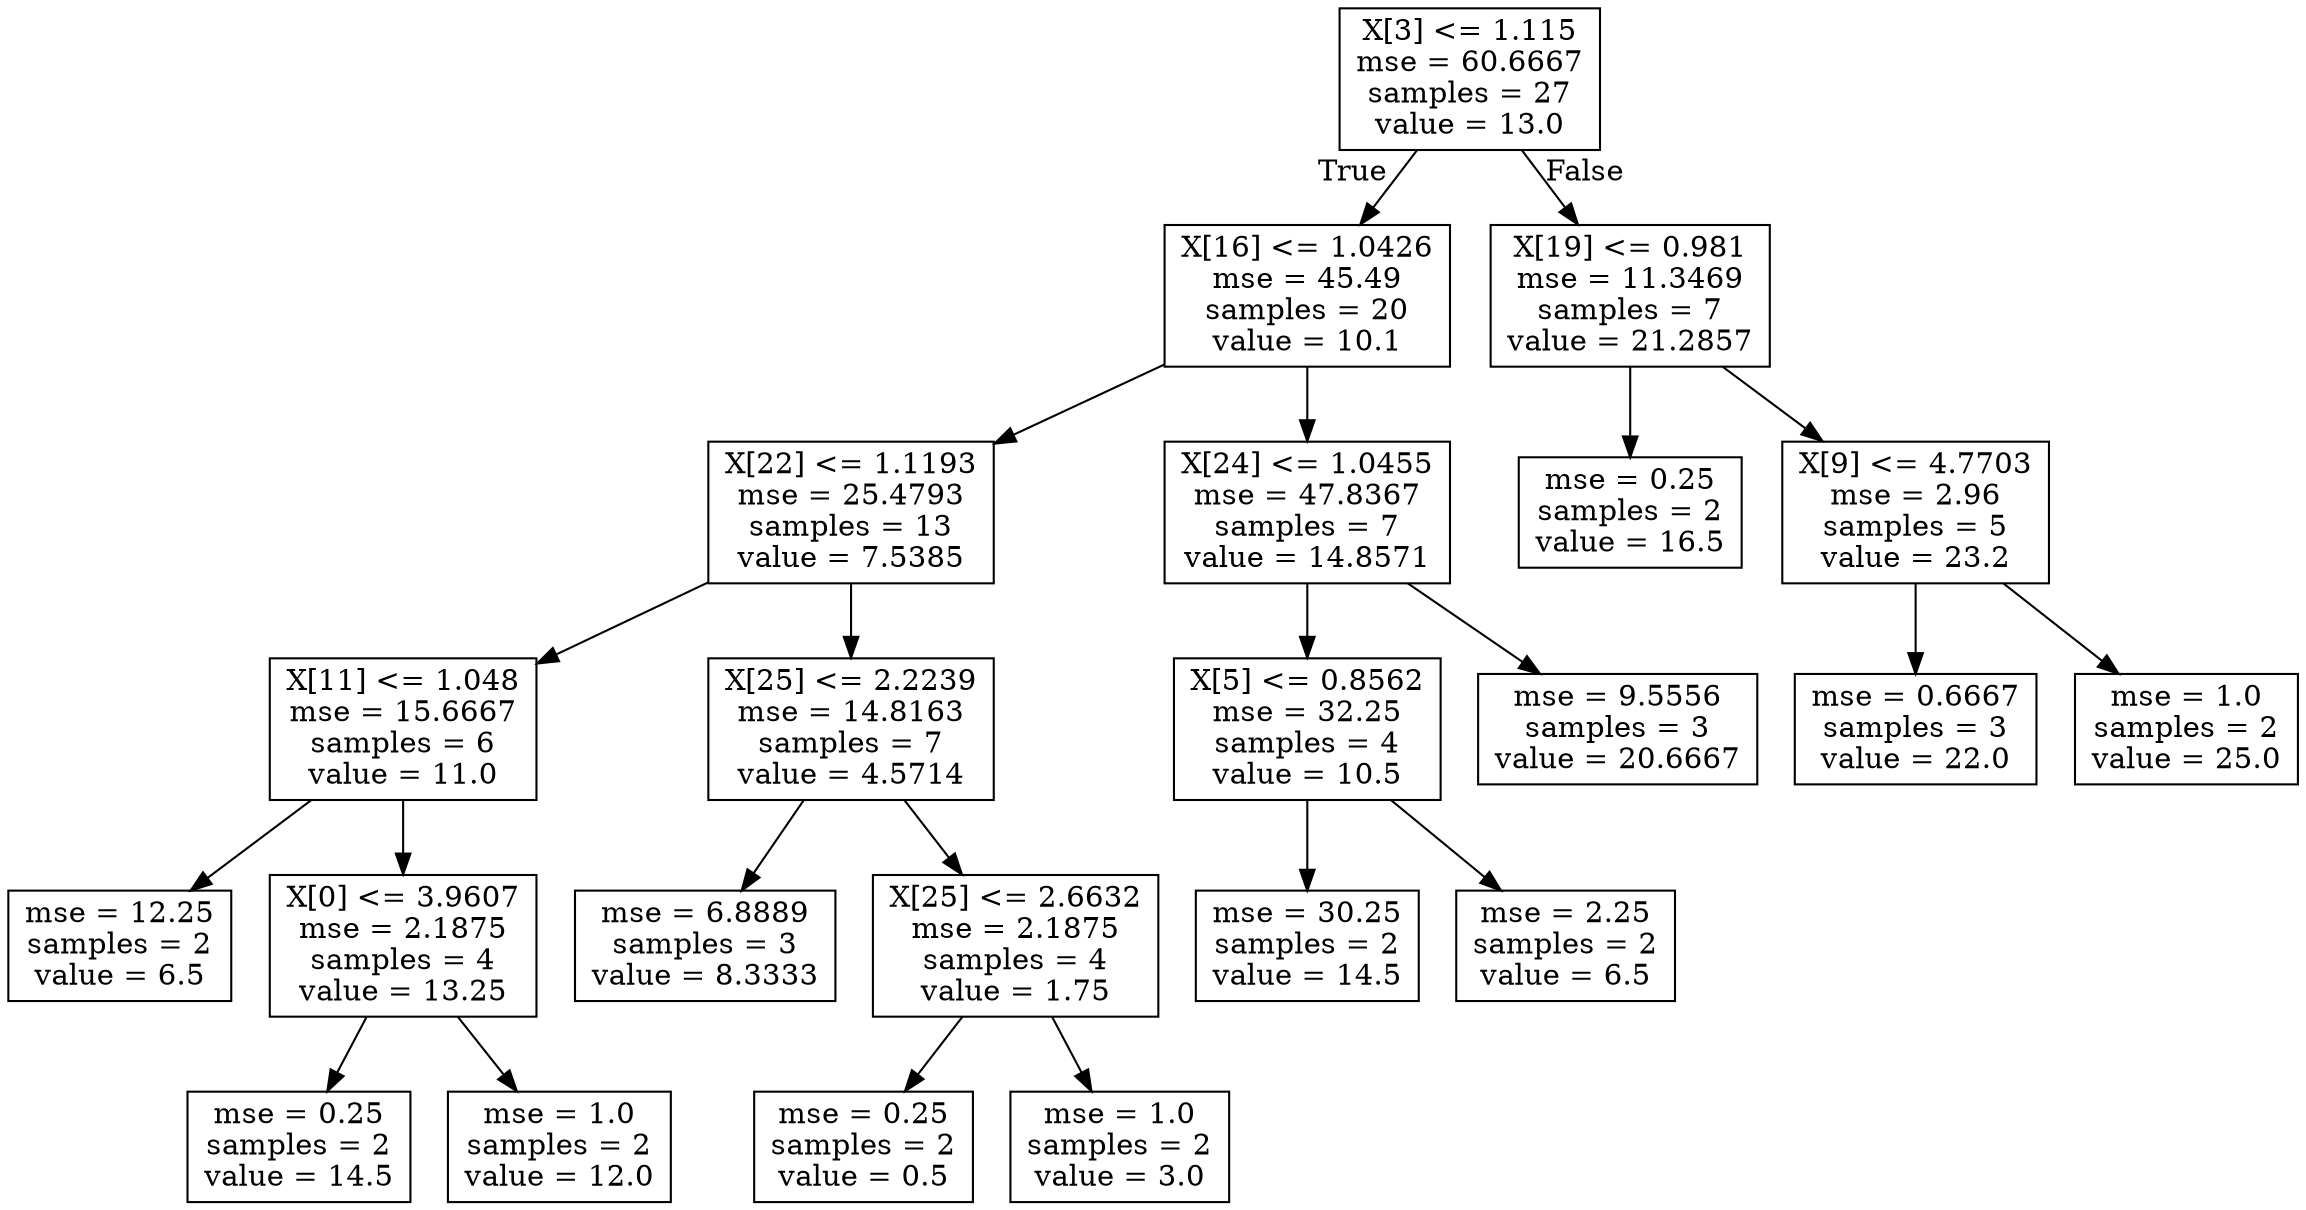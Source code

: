 digraph Tree {
node [shape=box] ;
0 [label="X[3] <= 1.115\nmse = 60.6667\nsamples = 27\nvalue = 13.0"] ;
1 [label="X[16] <= 1.0426\nmse = 45.49\nsamples = 20\nvalue = 10.1"] ;
0 -> 1 [labeldistance=2.5, labelangle=45, headlabel="True"] ;
2 [label="X[22] <= 1.1193\nmse = 25.4793\nsamples = 13\nvalue = 7.5385"] ;
1 -> 2 ;
3 [label="X[11] <= 1.048\nmse = 15.6667\nsamples = 6\nvalue = 11.0"] ;
2 -> 3 ;
4 [label="mse = 12.25\nsamples = 2\nvalue = 6.5"] ;
3 -> 4 ;
5 [label="X[0] <= 3.9607\nmse = 2.1875\nsamples = 4\nvalue = 13.25"] ;
3 -> 5 ;
6 [label="mse = 0.25\nsamples = 2\nvalue = 14.5"] ;
5 -> 6 ;
7 [label="mse = 1.0\nsamples = 2\nvalue = 12.0"] ;
5 -> 7 ;
8 [label="X[25] <= 2.2239\nmse = 14.8163\nsamples = 7\nvalue = 4.5714"] ;
2 -> 8 ;
9 [label="mse = 6.8889\nsamples = 3\nvalue = 8.3333"] ;
8 -> 9 ;
10 [label="X[25] <= 2.6632\nmse = 2.1875\nsamples = 4\nvalue = 1.75"] ;
8 -> 10 ;
11 [label="mse = 0.25\nsamples = 2\nvalue = 0.5"] ;
10 -> 11 ;
12 [label="mse = 1.0\nsamples = 2\nvalue = 3.0"] ;
10 -> 12 ;
13 [label="X[24] <= 1.0455\nmse = 47.8367\nsamples = 7\nvalue = 14.8571"] ;
1 -> 13 ;
14 [label="X[5] <= 0.8562\nmse = 32.25\nsamples = 4\nvalue = 10.5"] ;
13 -> 14 ;
15 [label="mse = 30.25\nsamples = 2\nvalue = 14.5"] ;
14 -> 15 ;
16 [label="mse = 2.25\nsamples = 2\nvalue = 6.5"] ;
14 -> 16 ;
17 [label="mse = 9.5556\nsamples = 3\nvalue = 20.6667"] ;
13 -> 17 ;
18 [label="X[19] <= 0.981\nmse = 11.3469\nsamples = 7\nvalue = 21.2857"] ;
0 -> 18 [labeldistance=2.5, labelangle=-45, headlabel="False"] ;
19 [label="mse = 0.25\nsamples = 2\nvalue = 16.5"] ;
18 -> 19 ;
20 [label="X[9] <= 4.7703\nmse = 2.96\nsamples = 5\nvalue = 23.2"] ;
18 -> 20 ;
21 [label="mse = 0.6667\nsamples = 3\nvalue = 22.0"] ;
20 -> 21 ;
22 [label="mse = 1.0\nsamples = 2\nvalue = 25.0"] ;
20 -> 22 ;
}